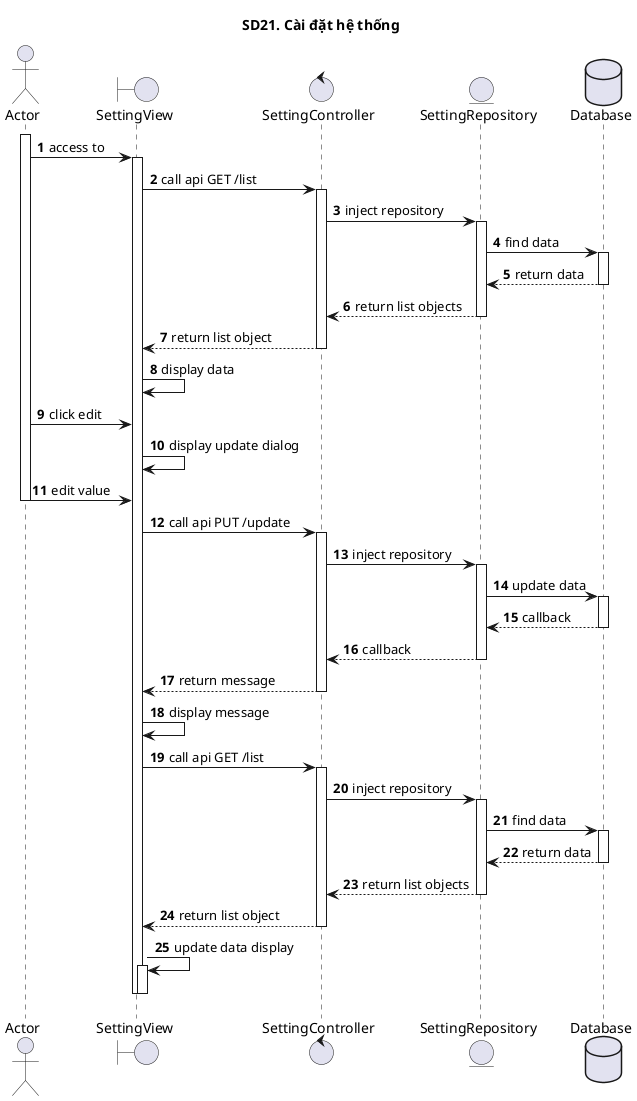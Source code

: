 @startuml SQ
autonumber
title SD21. Cài đặt hệ thống
actor "Actor" as actor
boundary "SettingView" as view
control "SettingController" as controller
entity "SettingRepository" as model
database "Database" as database
activate actor
actor -> view : access to
activate view
view -> controller : call api GET /list
activate controller
controller -> model : inject repository
activate model
model -> database : find data
activate database
database --> model : return data
deactivate database
model --> controller: return list objects
deactivate model
controller --> view : return list object
deactivate controller
view -> view: display data
actor -> view : click edit
view -> view: display update dialog
actor -> view : edit value
deactivate actor
view ->  controller : call api PUT /update
activate controller
controller -> model : inject repository
activate model
model -> database : update data
activate database
database --> model : callback
deactivate database
model --> controller: callback
deactivate model
controller --> view : return message
deactivate controller
view -> view: display message
view -> controller : call api GET /list
activate controller
controller -> model : inject repository
activate model
model -> database : find data
activate database
database --> model : return data
deactivate database
model --> controller: return list objects
deactivate model
controller --> view : return list object
deactivate controller
view -> view: update data display
activate view
deactivate view
deactivate view
@enduml